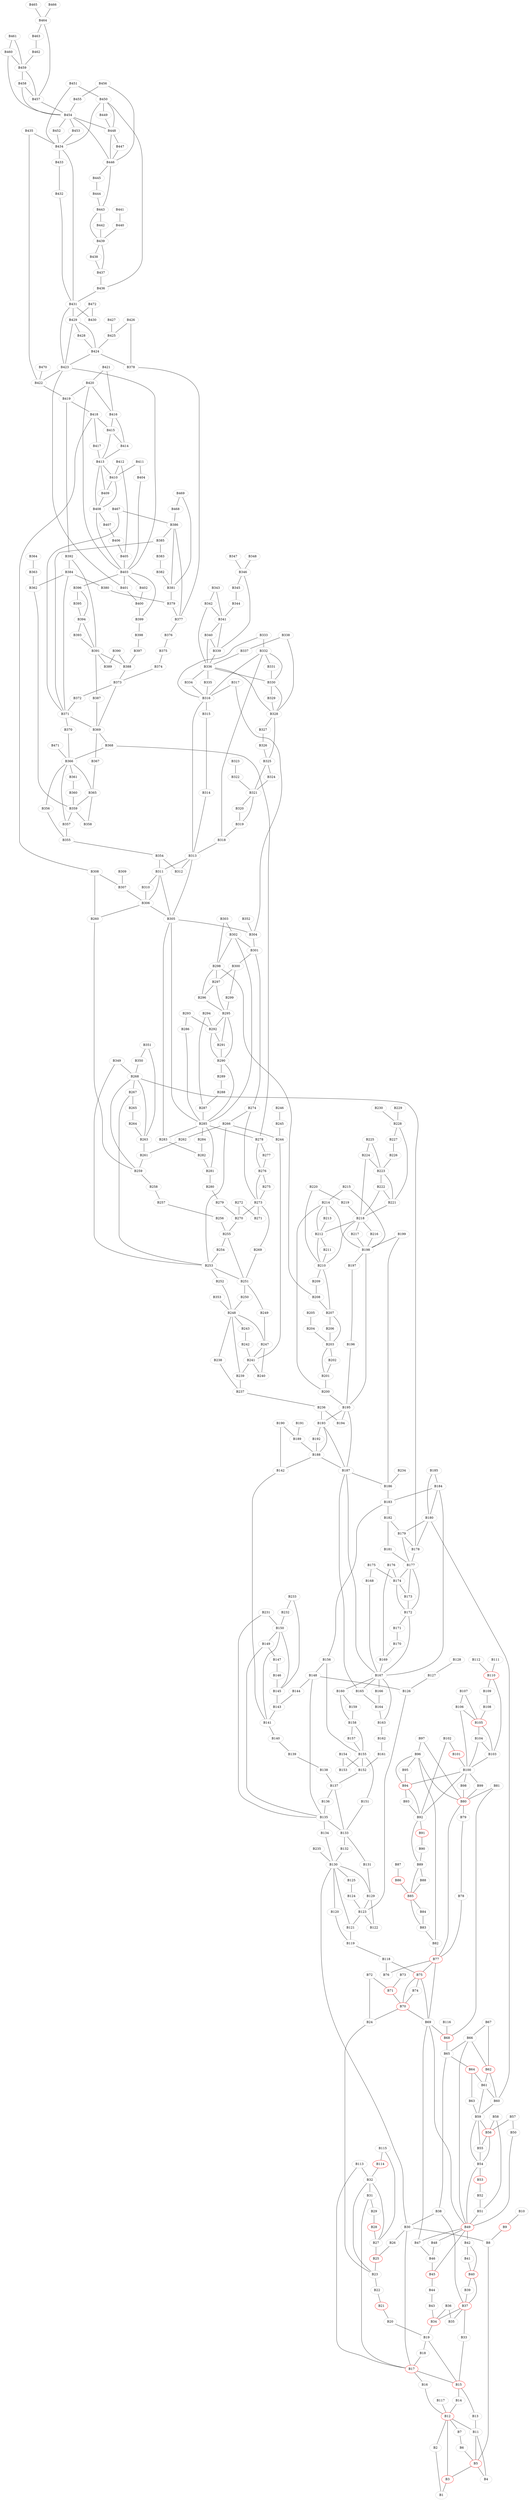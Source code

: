 graph G {
0 [label="B1", color="gray"]
;
1 [label="B2", color="gray"]
;
2 [label="B3", color="red"]
;
3 [label="B4", color="gray"]
;
4 [label="B5", color="red"]
;
5 [label="B6", color="gray"]
;
6 [label="B7", color="gray"]
;
7 [label="B8", color="gray"]
;
8 [label="B9", color="red"]
;
9 [label="B10", color="gray"]
;
10 [label="B11", color="gray"]
;
11 [label="B12", color="red"]
;
12 [label="B13", color="gray"]
;
13 [label="B14", color="gray"]
;
14 [label="B15", color="red"]
;
15 [label="B16", color="gray"]
;
16 [label="B17", color="red"]
;
17 [label="B18", color="gray"]
;
18 [label="B19", color="gray"]
;
19 [label="B20", color="gray"]
;
20 [label="B21", color="red"]
;
21 [label="B22", color="gray"]
;
22 [label="B23", color="gray"]
;
23 [label="B24", color="gray"]
;
24 [label="B25", color="red"]
;
25 [label="B26", color="gray"]
;
26 [label="B27", color="gray"]
;
27 [label="B28", color="red"]
;
28 [label="B29", color="gray"]
;
29 [label="B30", color="gray"]
;
30 [label="B31", color="gray"]
;
31 [label="B32", color="gray"]
;
32 [label="B33", color="gray"]
;
33 [label="B34", color="red"]
;
34 [label="B35", color="gray"]
;
35 [label="B36", color="gray"]
;
36 [label="B37", color="red"]
;
37 [label="B38", color="gray"]
;
38 [label="B39", color="gray"]
;
39 [label="B40", color="red"]
;
40 [label="B41", color="gray"]
;
41 [label="B42", color="gray"]
;
42 [label="B43", color="gray"]
;
43 [label="B44", color="gray"]
;
44 [label="B45", color="red"]
;
45 [label="B46", color="gray"]
;
46 [label="B47", color="gray"]
;
47 [label="B48", color="gray"]
;
48 [label="B49", color="red"]
;
49 [label="B50", color="gray"]
;
50 [label="B51", color="gray"]
;
51 [label="B52", color="gray"]
;
52 [label="B53", color="red"]
;
53 [label="B54", color="gray"]
;
54 [label="B55", color="gray"]
;
55 [label="B56", color="red"]
;
56 [label="B57", color="gray"]
;
57 [label="B58", color="gray"]
;
58 [label="B59", color="gray"]
;
59 [label="B60", color="gray"]
;
60 [label="B61", color="gray"]
;
61 [label="B62", color="red"]
;
62 [label="B63", color="gray"]
;
63 [label="B64", color="red"]
;
64 [label="B65", color="gray"]
;
65 [label="B66", color="gray"]
;
66 [label="B67", color="gray"]
;
67 [label="B68", color="red"]
;
68 [label="B69", color="gray"]
;
69 [label="B70", color="red"]
;
70 [label="B71", color="red"]
;
71 [label="B72", color="gray"]
;
72 [label="B73", color="gray"]
;
73 [label="B74", color="gray"]
;
74 [label="B75", color="red"]
;
75 [label="B76", color="gray"]
;
76 [label="B77", color="red"]
;
77 [label="B78", color="gray"]
;
78 [label="B79", color="gray"]
;
79 [label="B80", color="red"]
;
80 [label="B81", color="gray"]
;
81 [label="B82", color="gray"]
;
82 [label="B83", color="gray"]
;
83 [label="B84", color="gray"]
;
84 [label="B85", color="red"]
;
85 [label="B86", color="red"]
;
86 [label="B87", color="gray"]
;
87 [label="B88", color="gray"]
;
88 [label="B89", color="gray"]
;
89 [label="B90", color="gray"]
;
90 [label="B91", color="red"]
;
91 [label="B92", color="gray"]
;
92 [label="B93", color="gray"]
;
93 [label="B94", color="red"]
;
94 [label="B95", color="gray"]
;
95 [label="B96", color="gray"]
;
96 [label="B97", color="gray"]
;
97 [label="B98", color="gray"]
;
98 [label="B99", color="gray"]
;
99 [label="B100", color="gray"]
;
100 [label="B101", color="red"]
;
101 [label="B102", color="gray"]
;
102 [label="B103", color="gray"]
;
103 [label="B104", color="gray"]
;
104 [label="B105", color="red"]
;
105 [label="B106", color="gray"]
;
106 [label="B107", color="gray"]
;
107 [label="B108", color="gray"]
;
108 [label="B109", color="gray"]
;
109 [label="B110", color="red"]
;
110 [label="B111", color="gray"]
;
111 [label="B112", color="gray"]
;
112 [label="B113", color="gray"]
;
113 [label="B114", color="red"]
;
114 [label="B115", color="gray"]
;
115 [label="B116", color="gray"]
;
116 [label="B117", color="gray"]
;
117 [label="B118", color="gray"]
;
118 [label="B119", color="gray"]
;
119 [label="B120", color="gray"]
;
120 [label="B121", color="gray"]
;
121 [label="B122", color="gray"]
;
122 [label="B123", color="gray"]
;
123 [label="B124", color="gray"]
;
124 [label="B125", color="gray"]
;
125 [label="B126", color="gray"]
;
126 [label="B127", color="gray"]
;
127 [label="B128", color="gray"]
;
128 [label="B129", color="gray"]
;
129 [label="B130", color="gray"]
;
130 [label="B131", color="gray"]
;
131 [label="B132", color="gray"]
;
132 [label="B133", color="gray"]
;
133 [label="B134", color="gray"]
;
134 [label="B135", color="gray"]
;
135 [label="B136", color="gray"]
;
136 [label="B137", color="gray"]
;
137 [label="B138", color="gray"]
;
138 [label="B139", color="gray"]
;
139 [label="B140", color="gray"]
;
140 [label="B141", color="gray"]
;
141 [label="B142", color="gray"]
;
142 [label="B143", color="gray"]
;
143 [label="B144", color="gray"]
;
144 [label="B145", color="gray"]
;
145 [label="B146", color="gray"]
;
146 [label="B147", color="gray"]
;
147 [label="B148", color="gray"]
;
148 [label="B149", color="gray"]
;
149 [label="B150", color="gray"]
;
150 [label="B151", color="gray"]
;
151 [label="B152", color="gray"]
;
152 [label="B153", color="gray"]
;
153 [label="B154", color="gray"]
;
154 [label="B155", color="gray"]
;
155 [label="B156", color="gray"]
;
156 [label="B157", color="gray"]
;
157 [label="B158", color="gray"]
;
158 [label="B159", color="gray"]
;
159 [label="B160", color="gray"]
;
160 [label="B161", color="gray"]
;
161 [label="B162", color="gray"]
;
162 [label="B163", color="gray"]
;
163 [label="B164", color="gray"]
;
164 [label="B165", color="gray"]
;
165 [label="B166", color="gray"]
;
166 [label="B167", color="gray"]
;
167 [label="B168", color="gray"]
;
168 [label="B169", color="gray"]
;
169 [label="B170", color="gray"]
;
170 [label="B171", color="gray"]
;
171 [label="B172", color="gray"]
;
172 [label="B173", color="gray"]
;
173 [label="B174", color="gray"]
;
174 [label="B175", color="gray"]
;
175 [label="B176", color="gray"]
;
176 [label="B177", color="gray"]
;
177 [label="B178", color="gray"]
;
178 [label="B179", color="gray"]
;
179 [label="B180", color="gray"]
;
180 [label="B181", color="gray"]
;
181 [label="B182", color="gray"]
;
182 [label="B183", color="gray"]
;
183 [label="B184", color="gray"]
;
184 [label="B185", color="gray"]
;
185 [label="B186", color="gray"]
;
186 [label="B187", color="gray"]
;
187 [label="B188", color="gray"]
;
188 [label="B189", color="gray"]
;
189 [label="B190", color="gray"]
;
190 [label="B191", color="gray"]
;
191 [label="B192", color="gray"]
;
192 [label="B193", color="gray"]
;
193 [label="B194", color="gray"]
;
194 [label="B195", color="gray"]
;
195 [label="B196", color="gray"]
;
196 [label="B197", color="gray"]
;
197 [label="B198", color="gray"]
;
198 [label="B199", color="gray"]
;
199 [label="B200", color="gray"]
;
200 [label="B201", color="gray"]
;
201 [label="B202", color="gray"]
;
202 [label="B203", color="gray"]
;
203 [label="B204", color="gray"]
;
204 [label="B205", color="gray"]
;
205 [label="B206", color="gray"]
;
206 [label="B207", color="gray"]
;
207 [label="B208", color="gray"]
;
208 [label="B209", color="gray"]
;
209 [label="B210", color="gray"]
;
210 [label="B211", color="gray"]
;
211 [label="B212", color="gray"]
;
212 [label="B213", color="gray"]
;
213 [label="B214", color="gray"]
;
214 [label="B215", color="gray"]
;
215 [label="B216", color="gray"]
;
216 [label="B217", color="gray"]
;
217 [label="B218", color="gray"]
;
218 [label="B219", color="gray"]
;
219 [label="B220", color="gray"]
;
220 [label="B221", color="gray"]
;
221 [label="B222", color="gray"]
;
222 [label="B223", color="gray"]
;
223 [label="B224", color="gray"]
;
224 [label="B225", color="gray"]
;
225 [label="B226", color="gray"]
;
226 [label="B227", color="gray"]
;
227 [label="B228", color="gray"]
;
228 [label="B229", color="gray"]
;
229 [label="B230", color="gray"]
;
230 [label="B231", color="gray"]
;
231 [label="B232", color="gray"]
;
232 [label="B233", color="gray"]
;
233 [label="B234", color="gray"]
;
234 [label="B235", color="gray"]
;
235 [label="B236", color="gray"]
;
236 [label="B237", color="gray"]
;
237 [label="B238", color="gray"]
;
238 [label="B239", color="gray"]
;
239 [label="B240", color="gray"]
;
240 [label="B241", color="gray"]
;
241 [label="B242", color="gray"]
;
242 [label="B243", color="gray"]
;
243 [label="B244", color="gray"]
;
244 [label="B245", color="gray"]
;
245 [label="B246", color="gray"]
;
246 [label="B247", color="gray"]
;
247 [label="B248", color="gray"]
;
248 [label="B249", color="gray"]
;
249 [label="B250", color="gray"]
;
250 [label="B251", color="gray"]
;
251 [label="B252", color="gray"]
;
252 [label="B253", color="gray"]
;
253 [label="B254", color="gray"]
;
254 [label="B255", color="gray"]
;
255 [label="B256", color="gray"]
;
256 [label="B257", color="gray"]
;
257 [label="B258", color="gray"]
;
258 [label="B259", color="gray"]
;
259 [label="B260", color="gray"]
;
260 [label="B261", color="gray"]
;
261 [label="B262", color="gray"]
;
262 [label="B263", color="gray"]
;
263 [label="B264", color="gray"]
;
264 [label="B265", color="gray"]
;
265 [label="B266", color="gray"]
;
266 [label="B267", color="gray"]
;
267 [label="B268", color="gray"]
;
268 [label="B269", color="gray"]
;
269 [label="B270", color="gray"]
;
270 [label="B271", color="gray"]
;
271 [label="B272", color="gray"]
;
272 [label="B273", color="gray"]
;
273 [label="B274", color="gray"]
;
274 [label="B275", color="gray"]
;
275 [label="B276", color="gray"]
;
276 [label="B277", color="gray"]
;
277 [label="B278", color="gray"]
;
278 [label="B279", color="gray"]
;
279 [label="B280", color="gray"]
;
280 [label="B281", color="gray"]
;
281 [label="B282", color="gray"]
;
282 [label="B283", color="gray"]
;
283 [label="B284", color="gray"]
;
284 [label="B285", color="gray"]
;
285 [label="B286", color="gray"]
;
286 [label="B287", color="gray"]
;
287 [label="B288", color="gray"]
;
288 [label="B289", color="gray"]
;
289 [label="B290", color="gray"]
;
290 [label="B291", color="gray"]
;
291 [label="B292", color="gray"]
;
292 [label="B293", color="gray"]
;
293 [label="B294", color="gray"]
;
294 [label="B295", color="gray"]
;
295 [label="B296", color="gray"]
;
296 [label="B297", color="gray"]
;
297 [label="B298", color="gray"]
;
298 [label="B299", color="gray"]
;
299 [label="B300", color="gray"]
;
300 [label="B301", color="gray"]
;
301 [label="B302", color="gray"]
;
302 [label="B303", color="gray"]
;
303 [label="B304", color="gray"]
;
304 [label="B305", color="gray"]
;
305 [label="B306", color="gray"]
;
306 [label="B307", color="gray"]
;
307 [label="B308", color="gray"]
;
308 [label="B309", color="gray"]
;
309 [label="B310", color="gray"]
;
310 [label="B311", color="gray"]
;
311 [label="B312", color="gray"]
;
312 [label="B313", color="gray"]
;
313 [label="B314", color="gray"]
;
314 [label="B315", color="gray"]
;
315 [label="B316", color="gray"]
;
316 [label="B317", color="gray"]
;
317 [label="B318", color="gray"]
;
318 [label="B319", color="gray"]
;
319 [label="B320", color="gray"]
;
320 [label="B321", color="gray"]
;
321 [label="B322", color="gray"]
;
322 [label="B323", color="gray"]
;
323 [label="B324", color="gray"]
;
324 [label="B325", color="gray"]
;
325 [label="B326", color="gray"]
;
326 [label="B327", color="gray"]
;
327 [label="B328", color="gray"]
;
328 [label="B329", color="gray"]
;
329 [label="B330", color="gray"]
;
330 [label="B331", color="gray"]
;
331 [label="B332", color="gray"]
;
332 [label="B333", color="gray"]
;
333 [label="B334", color="gray"]
;
334 [label="B335", color="gray"]
;
335 [label="B336", color="gray"]
;
336 [label="B337", color="gray"]
;
337 [label="B338", color="gray"]
;
338 [label="B339", color="gray"]
;
339 [label="B340", color="gray"]
;
340 [label="B341", color="gray"]
;
341 [label="B342", color="gray"]
;
342 [label="B343", color="gray"]
;
343 [label="B344", color="gray"]
;
344 [label="B345", color="gray"]
;
345 [label="B346", color="gray"]
;
346 [label="B347", color="gray"]
;
347 [label="B348", color="gray"]
;
348 [label="B349", color="gray"]
;
349 [label="B350", color="gray"]
;
350 [label="B351", color="gray"]
;
351 [label="B352", color="gray"]
;
352 [label="B353", color="gray"]
;
353 [label="B354", color="gray"]
;
354 [label="B355", color="gray"]
;
355 [label="B356", color="gray"]
;
356 [label="B357", color="gray"]
;
357 [label="B358", color="gray"]
;
358 [label="B359", color="gray"]
;
359 [label="B360", color="gray"]
;
360 [label="B361", color="gray"]
;
361 [label="B362", color="gray"]
;
362 [label="B363", color="gray"]
;
363 [label="B364", color="gray"]
;
364 [label="B365", color="gray"]
;
365 [label="B366", color="gray"]
;
366 [label="B367", color="gray"]
;
367 [label="B368", color="gray"]
;
368 [label="B369", color="gray"]
;
369 [label="B370", color="gray"]
;
370 [label="B371", color="gray"]
;
371 [label="B372", color="gray"]
;
372 [label="B373", color="gray"]
;
373 [label="B374", color="gray"]
;
374 [label="B375", color="gray"]
;
375 [label="B376", color="gray"]
;
376 [label="B377", color="gray"]
;
377 [label="B378", color="gray"]
;
378 [label="B379", color="gray"]
;
379 [label="B380", color="gray"]
;
380 [label="B381", color="gray"]
;
381 [label="B382", color="gray"]
;
382 [label="B383", color="gray"]
;
383 [label="B384", color="gray"]
;
384 [label="B385", color="gray"]
;
385 [label="B386", color="gray"]
;
386 [label="B387", color="gray"]
;
387 [label="B388", color="gray"]
;
388 [label="B389", color="gray"]
;
389 [label="B390", color="gray"]
;
390 [label="B391", color="gray"]
;
391 [label="B392", color="gray"]
;
392 [label="B393", color="gray"]
;
393 [label="B394", color="gray"]
;
394 [label="B395", color="gray"]
;
395 [label="B396", color="gray"]
;
396 [label="B397", color="gray"]
;
397 [label="B398", color="gray"]
;
398 [label="B399", color="gray"]
;
399 [label="B400", color="gray"]
;
400 [label="B401", color="gray"]
;
401 [label="B402", color="gray"]
;
402 [label="B403", color="gray"]
;
403 [label="B404", color="gray"]
;
404 [label="B405", color="gray"]
;
405 [label="B406", color="gray"]
;
406 [label="B407", color="gray"]
;
407 [label="B408", color="gray"]
;
408 [label="B409", color="gray"]
;
409 [label="B410", color="gray"]
;
410 [label="B411", color="gray"]
;
411 [label="B412", color="gray"]
;
412 [label="B413", color="gray"]
;
413 [label="B414", color="gray"]
;
414 [label="B415", color="gray"]
;
415 [label="B416", color="gray"]
;
416 [label="B417", color="gray"]
;
417 [label="B418", color="gray"]
;
418 [label="B419", color="gray"]
;
419 [label="B420", color="gray"]
;
420 [label="B421", color="gray"]
;
421 [label="B422", color="gray"]
;
422 [label="B423", color="gray"]
;
423 [label="B424", color="gray"]
;
424 [label="B425", color="gray"]
;
425 [label="B426", color="gray"]
;
426 [label="B427", color="gray"]
;
427 [label="B428", color="gray"]
;
428 [label="B429", color="gray"]
;
429 [label="B430", color="gray"]
;
430 [label="B431", color="gray"]
;
431 [label="B432", color="gray"]
;
432 [label="B433", color="gray"]
;
433 [label="B434", color="gray"]
;
434 [label="B435", color="gray"]
;
435 [label="B436", color="gray"]
;
436 [label="B437", color="gray"]
;
437 [label="B438", color="gray"]
;
438 [label="B439", color="gray"]
;
439 [label="B440", color="gray"]
;
440 [label="B441", color="gray"]
;
441 [label="B442", color="gray"]
;
442 [label="B443", color="gray"]
;
443 [label="B444", color="gray"]
;
444 [label="B445", color="gray"]
;
445 [label="B446", color="gray"]
;
446 [label="B447", color="gray"]
;
447 [label="B448", color="gray"]
;
448 [label="B449", color="gray"]
;
449 [label="B450", color="gray"]
;
450 [label="B451", color="gray"]
;
451 [label="B452", color="gray"]
;
452 [label="B453", color="gray"]
;
453 [label="B454", color="gray"]
;
454 [label="B455", color="gray"]
;
455 [label="B456", color="gray"]
;
456 [label="B457", color="gray"]
;
457 [label="B458", color="gray"]
;
458 [label="B459", color="gray"]
;
459 [label="B460", color="gray"]
;
460 [label="B461", color="gray"]
;
461 [label="B462", color="gray"]
;
462 [label="B463", color="gray"]
;
463 [label="B464", color="gray"]
;
464 [label="B465", color="gray"]
;
465 [label="B466", color="gray"]
;
466 [label="B467", color="gray"]
;
467 [label="B468", color="gray"]
;
468 [label="B469", color="gray"]
;
469 [label="B470", color="gray"]
;
470 [label="B471", color="gray"]
;
471 [label="B472", color="gray"]
;
1--0 ;
2--0 ;
4--2 ;
4--3 ;
5--4 ;
6--5 ;
7--4 ;
8--7 ;
9--8 ;
10--3 ;
10--4 ;
11--1 ;
11--2 ;
11--6 ;
11--10 ;
12--10 ;
13--11 ;
14--12 ;
14--13 ;
15--11 ;
16--14 ;
16--15 ;
17--16 ;
18--14 ;
18--17 ;
19--18 ;
20--19 ;
21--20 ;
22--21 ;
23--22 ;
24--22 ;
25--24 ;
26--24 ;
27--26 ;
28--27 ;
29--7 ;
29--16 ;
29--25 ;
30--16 ;
30--28 ;
31--22 ;
31--26 ;
31--30 ;
32--14 ;
33--18 ;
35--33 ;
35--34 ;
36--32 ;
36--33 ;
36--34 ;
37--29 ;
37--36 ;
38--36 ;
39--36 ;
39--38 ;
40--39 ;
41--39 ;
41--40 ;
42--33 ;
43--42 ;
44--43 ;
45--44 ;
46--45 ;
47--45 ;
48--41 ;
48--44 ;
48--46 ;
48--47 ;
49--48 ;
50--48 ;
51--50 ;
52--51 ;
53--48 ;
53--52 ;
54--53 ;
55--53 ;
55--54 ;
56--49 ;
56--55 ;
57--50 ;
57--55 ;
58--53 ;
58--54 ;
58--55 ;
59--58 ;
60--58 ;
60--59 ;
61--59 ;
61--60 ;
62--58 ;
63--60 ;
63--62 ;
64--37 ;
64--63 ;
65--48 ;
65--61 ;
65--64 ;
66--61 ;
66--65 ;
67--64 ;
68--46 ;
68--48 ;
68--67 ;
69--23 ;
69--68 ;
70--69 ;
71--23 ;
71--70 ;
72--70 ;
73--69 ;
74--68 ;
74--69 ;
74--73 ;
76--68 ;
76--74 ;
76--75 ;
77--76 ;
78--77 ;
79--76 ;
79--78 ;
80--67 ;
80--79 ;
81--76 ;
82--81 ;
83--82 ;
84--82 ;
84--83 ;
85--84 ;
86--85 ;
87--84 ;
88--84 ;
88--87 ;
89--88 ;
90--89 ;
91--88 ;
91--90 ;
92--91 ;
93--91 ;
93--92 ;
94--93 ;
95--79 ;
95--81 ;
95--93 ;
95--94 ;
96--79 ;
96--95 ;
97--79 ;
98--79 ;
99--91 ;
99--93 ;
99--97 ;
99--98 ;
100--99 ;
101--91 ;
101--100 ;
102--99 ;
103--99 ;
103--102 ;
104--102 ;
104--103 ;
105--99 ;
105--104 ;
106--104 ;
106--105 ;
107--104 ;
108--107 ;
109--102 ;
109--108 ;
110--109 ;
111--109 ;
112--16 ;
112--31 ;
113--31 ;
114--26 ;
114--113 ;
115--67 ;
116--11 ;
117--74 ;
117--75 ;
118--117 ;
119--118 ;
120--118 ;
122--120 ;
122--121 ;
123--122 ;
124--123 ;
125--122 ;
126--125 ;
127--126 ;
128--121 ;
128--122 ;
129--29 ;
129--119 ;
129--120 ;
129--124 ;
129--128 ;
130--128 ;
131--129 ;
132--130 ;
132--131 ;
133--129 ;
134--132 ;
134--133 ;
135--134 ;
136--132 ;
136--135 ;
137--136 ;
138--137 ;
139--138 ;
140--139 ;
141--140 ;
142--140 ;
143--142 ;
144--142 ;
145--144 ;
146--145 ;
147--125 ;
147--134 ;
147--143 ;
148--134 ;
148--146 ;
149--140 ;
149--144 ;
149--148 ;
150--132 ;
151--136 ;
153--151 ;
153--152 ;
154--150 ;
154--151 ;
154--152 ;
155--147 ;
155--154 ;
156--154 ;
157--154 ;
157--156 ;
158--157 ;
159--157 ;
159--158 ;
160--151 ;
161--160 ;
162--161 ;
163--162 ;
164--163 ;
165--163 ;
166--159 ;
166--162 ;
166--164 ;
166--165 ;
167--166 ;
168--166 ;
169--168 ;
170--169 ;
171--166 ;
171--170 ;
172--171 ;
173--171 ;
173--172 ;
174--167 ;
174--173 ;
175--168 ;
175--173 ;
176--171 ;
176--172 ;
176--173 ;
177--176 ;
178--176 ;
178--177 ;
179--59 ;
179--177 ;
179--178 ;
180--176 ;
181--178 ;
181--180 ;
182--155 ;
182--181 ;
183--166 ;
183--179 ;
183--182 ;
184--179 ;
184--183 ;
185--182 ;
186--164 ;
186--166 ;
186--185 ;
187--141 ;
187--186 ;
188--187 ;
189--141 ;
189--188 ;
190--188 ;
191--187 ;
192--186 ;
192--187 ;
192--191 ;
194--186 ;
194--192 ;
194--193 ;
195--194 ;
196--195 ;
197--194 ;
197--196 ;
198--185 ;
198--197 ;
199--194 ;
200--199 ;
201--200 ;
202--200 ;
202--201 ;
203--202 ;
204--203 ;
205--202 ;
206--202 ;
206--205 ;
207--206 ;
208--207 ;
209--206 ;
209--208 ;
210--209 ;
211--209 ;
211--210 ;
212--211 ;
213--197 ;
213--199 ;
213--211 ;
213--212 ;
214--197 ;
214--213 ;
215--197 ;
216--197 ;
217--209 ;
217--211 ;
217--215 ;
217--216 ;
218--217 ;
219--209 ;
219--218 ;
220--217 ;
221--217 ;
221--220 ;
222--220 ;
222--221 ;
223--217 ;
223--222 ;
224--222 ;
224--223 ;
225--222 ;
226--225 ;
227--220 ;
227--226 ;
228--227 ;
229--227 ;
230--134 ;
230--149 ;
231--149 ;
232--144 ;
232--231 ;
233--185 ;
234--129 ;
235--192 ;
235--193 ;
236--235 ;
237--236 ;
238--236 ;
240--238 ;
240--239 ;
241--240 ;
242--241 ;
243--240 ;
244--243 ;
245--244 ;
246--239 ;
246--240 ;
247--237 ;
247--238 ;
247--242 ;
247--246 ;
248--246 ;
249--247 ;
250--248 ;
250--249 ;
251--247 ;
252--250 ;
252--251 ;
253--252 ;
254--250 ;
254--253 ;
255--254 ;
256--255 ;
257--256 ;
258--257 ;
259--258 ;
260--258 ;
261--260 ;
262--260 ;
263--262 ;
264--263 ;
265--243 ;
265--252 ;
265--261 ;
266--252 ;
266--264 ;
267--177 ;
267--258 ;
267--262 ;
267--266 ;
268--250 ;
269--254 ;
271--269 ;
271--270 ;
272--268 ;
272--269 ;
272--270 ;
273--265 ;
273--272 ;
274--272 ;
275--272 ;
275--274 ;
276--275 ;
277--275 ;
277--276 ;
278--269 ;
279--278 ;
280--279 ;
281--280 ;
282--281 ;
283--281 ;
284--277 ;
284--280 ;
284--282 ;
284--283 ;
285--284 ;
286--284 ;
287--286 ;
288--287 ;
289--284 ;
289--288 ;
290--289 ;
291--289 ;
291--290 ;
292--285 ;
292--291 ;
293--286 ;
293--291 ;
294--289 ;
294--290 ;
294--291 ;
295--294 ;
296--294 ;
296--295 ;
297--207 ;
297--295 ;
297--296 ;
298--294 ;
299--296 ;
299--298 ;
300--273 ;
300--299 ;
301--284 ;
301--297 ;
301--300 ;
302--297 ;
302--301 ;
303--300 ;
304--282 ;
304--284 ;
304--303 ;
305--259 ;
305--304 ;
306--305 ;
307--259 ;
307--306 ;
308--306 ;
309--305 ;
310--304 ;
310--305 ;
310--309 ;
312--304 ;
312--310 ;
312--311 ;
313--312 ;
314--313 ;
315--312 ;
315--314 ;
316--303 ;
316--315 ;
317--312 ;
318--317 ;
319--318 ;
320--318 ;
320--319 ;
321--320 ;
322--321 ;
323--320 ;
324--320 ;
324--323 ;
325--324 ;
326--325 ;
327--324 ;
327--326 ;
328--327 ;
329--327 ;
329--328 ;
330--329 ;
331--315 ;
331--317 ;
331--329 ;
331--330 ;
332--315 ;
332--331 ;
333--315 ;
334--315 ;
335--327 ;
335--329 ;
335--333 ;
335--334 ;
336--335 ;
337--327 ;
337--336 ;
338--335 ;
339--335 ;
339--338 ;
340--338 ;
340--339 ;
341--335 ;
341--340 ;
342--340 ;
342--341 ;
343--340 ;
344--343 ;
345--338 ;
345--344 ;
346--345 ;
347--345 ;
348--252 ;
348--267 ;
349--267 ;
350--262 ;
350--349 ;
351--303 ;
352--247 ;
353--310 ;
353--311 ;
354--353 ;
355--354 ;
356--354 ;
358--356 ;
358--357 ;
359--358 ;
360--359 ;
361--358 ;
362--361 ;
363--362 ;
364--357 ;
364--358 ;
365--355 ;
365--356 ;
365--360 ;
365--364 ;
366--364 ;
367--277 ;
367--365 ;
368--366 ;
368--367 ;
369--365 ;
370--368 ;
370--369 ;
371--370 ;
372--368 ;
372--371 ;
373--372 ;
374--373 ;
375--374 ;
376--375 ;
377--376 ;
378--376 ;
379--378 ;
380--378 ;
381--380 ;
382--381 ;
383--361 ;
383--370 ;
383--379 ;
384--370 ;
384--382 ;
385--376 ;
385--380 ;
385--384 ;
386--368 ;
387--372 ;
389--387 ;
389--388 ;
390--386 ;
390--387 ;
390--388 ;
391--383 ;
391--390 ;
392--390 ;
393--390 ;
393--392 ;
394--393 ;
395--393 ;
395--394 ;
396--387 ;
397--396 ;
398--397 ;
399--398 ;
400--399 ;
401--399 ;
402--395 ;
402--398 ;
402--400 ;
402--401 ;
403--402 ;
404--402 ;
405--404 ;
406--405 ;
407--402 ;
407--406 ;
408--407 ;
409--407 ;
409--408 ;
410--403 ;
410--409 ;
411--404 ;
411--409 ;
412--407 ;
412--408 ;
412--409 ;
413--412 ;
414--412 ;
414--413 ;
415--413 ;
415--414 ;
416--412 ;
417--307 ;
417--414 ;
417--416 ;
418--391 ;
418--417 ;
419--402 ;
419--415 ;
419--418 ;
420--415 ;
420--419 ;
421--418 ;
422--400 ;
422--402 ;
422--421 ;
423--377 ;
423--422 ;
424--423 ;
425--377 ;
425--424 ;
426--424 ;
427--423 ;
428--422 ;
428--423 ;
428--427 ;
430--422 ;
430--428 ;
430--429 ;
431--430 ;
432--431 ;
433--430 ;
433--432 ;
434--421 ;
434--433 ;
435--430 ;
436--435 ;
437--436 ;
438--436 ;
438--437 ;
439--438 ;
440--439 ;
441--438 ;
442--438 ;
442--441 ;
443--442 ;
444--443 ;
445--442 ;
445--444 ;
446--445 ;
447--445 ;
447--446 ;
448--447 ;
449--433 ;
449--435 ;
449--447 ;
449--448 ;
450--433 ;
450--449 ;
451--433 ;
452--433 ;
453--445 ;
453--447 ;
453--451 ;
453--452 ;
454--453 ;
455--445 ;
455--454 ;
456--453 ;
457--453 ;
457--456 ;
458--456 ;
458--457 ;
459--453 ;
459--458 ;
460--458 ;
460--459 ;
461--458 ;
462--461 ;
463--456 ;
463--462 ;
464--463 ;
465--463 ;
466--370 ;
466--385 ;
467--385 ;
468--380 ;
468--467 ;
469--421 ;
470--365 ;
471--428 ;
471--429 ;
}
